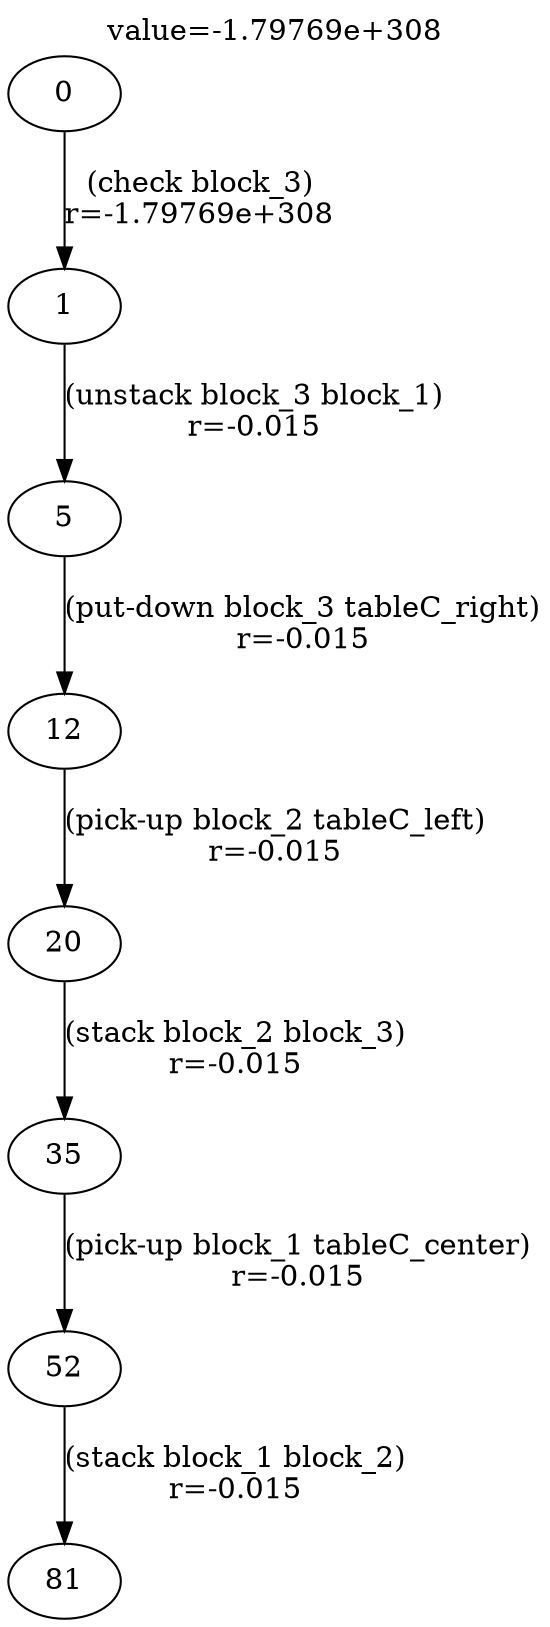 digraph g{
label="value=-1.79769e+308"
labelloc=top
0->1 [ label="(check block_3)
r=-1.79769e+308" ];
1->5 [ label="(unstack block_3 block_1)
r=-0.015" ];
5->12 [ label="(put-down block_3 tableC_right)
r=-0.015" ];
12->20 [ label="(pick-up block_2 tableC_left)
r=-0.015" ];
20->35 [ label="(stack block_2 block_3)
r=-0.015" ];
35->52 [ label="(pick-up block_1 tableC_center)
r=-0.015" ];
52->81 [ label="(stack block_1 block_2)
r=-0.015" ];
}
